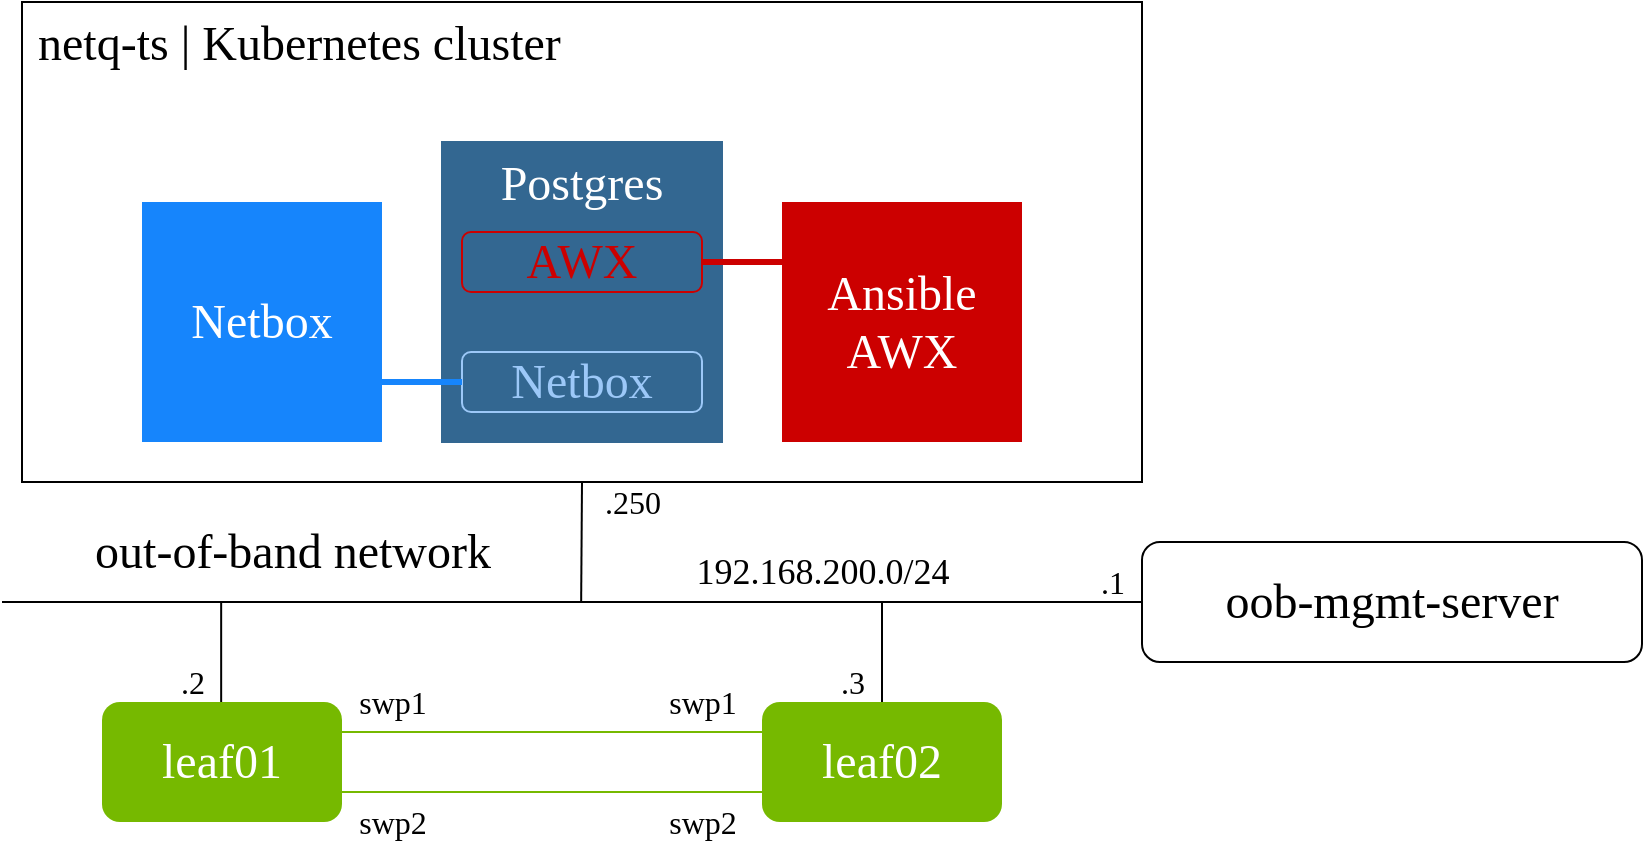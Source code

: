 <mxfile version="14.9.6" type="device" pages="2"><diagram id="iK7EoxDJcCFcd9ORBrbY" name="deployment"><mxGraphModel dx="1088" dy="968" grid="1" gridSize="10" guides="1" tooltips="1" connect="1" arrows="1" fold="1" page="1" pageScale="1" pageWidth="1169" pageHeight="827" math="0" shadow="0"><root><mxCell id="0"/><mxCell id="1" parent="0"/><mxCell id="o1elhRiz0W3wyAxAIENU-14" value="&amp;nbsp;netq-ts | Kubernetes cluster" style="rounded=0;whiteSpace=wrap;html=1;fontFamily=Montserrat;fontSource=https%3A%2F%2Ffonts.googleapis.com%2Fcss%3Ffamily%3DMontserrat;fontSize=24;fillColor=none;verticalAlign=top;align=left;" parent="1" vertex="1"><mxGeometry x="210" y="100" width="560" height="240" as="geometry"/></mxCell><mxCell id="o1elhRiz0W3wyAxAIENU-5" value="Netbox" style="rounded=0;whiteSpace=wrap;html=1;fontFamily=Montserrat;fontSource=https%3A%2F%2Ffonts.googleapis.com%2Fcss%3Ffamily%3DMontserrat;fontSize=24;fontColor=#FFFFFF;fillColor=#1685FC;strokeColor=none;" parent="1" vertex="1"><mxGeometry x="270" y="200" width="120" height="120" as="geometry"/></mxCell><mxCell id="o1elhRiz0W3wyAxAIENU-6" value="Postgres" style="rounded=0;whiteSpace=wrap;html=1;fontFamily=Montserrat;fontSource=https%3A%2F%2Ffonts.googleapis.com%2Fcss%3Ffamily%3DMontserrat;fontSize=24;verticalAlign=top;strokeColor=#336791;fillColor=#336791;fontColor=#FFFFFF;" parent="1" vertex="1"><mxGeometry x="420" y="170" width="140" height="150" as="geometry"/></mxCell><mxCell id="o1elhRiz0W3wyAxAIENU-7" value="Ansible AWX" style="rounded=0;whiteSpace=wrap;html=1;fontFamily=Montserrat;fontSource=https%3A%2F%2Ffonts.googleapis.com%2Fcss%3Ffamily%3DMontserrat;fontSize=24;fillColor=#CC0000;strokeColor=none;fontColor=#FFFFFF;" parent="1" vertex="1"><mxGeometry x="590" y="200" width="120" height="120" as="geometry"/></mxCell><mxCell id="o1elhRiz0W3wyAxAIENU-8" value="Netbox" style="rounded=1;whiteSpace=wrap;html=1;fontFamily=Montserrat;fontSource=https%3A%2F%2Ffonts.googleapis.com%2Fcss%3Ffamily%3DMontserrat;fontSize=24;fillColor=none;fontColor=#9CC8F8;strokeColor=#9CC8F8;" parent="1" vertex="1"><mxGeometry x="430" y="275" width="120" height="30" as="geometry"/></mxCell><mxCell id="o1elhRiz0W3wyAxAIENU-9" value="AWX" style="rounded=1;whiteSpace=wrap;html=1;fontFamily=Montserrat;fontSource=https%3A%2F%2Ffonts.googleapis.com%2Fcss%3Ffamily%3DMontserrat;fontSize=24;strokeColor=#CC0000;fillColor=none;fontColor=#CC0000;" parent="1" vertex="1"><mxGeometry x="430" y="215" width="120" height="30" as="geometry"/></mxCell><mxCell id="o1elhRiz0W3wyAxAIENU-11" value="" style="endArrow=none;html=1;fontFamily=Montserrat;fontSource=https%3A%2F%2Ffonts.googleapis.com%2Fcss%3Ffamily%3DMontserrat;fontSize=24;fontColor=#FFFFFF;entryX=0;entryY=0.25;entryDx=0;entryDy=0;exitX=1;exitY=0.5;exitDx=0;exitDy=0;strokeColor=#CC0000;strokeWidth=3;" parent="1" source="o1elhRiz0W3wyAxAIENU-9" target="o1elhRiz0W3wyAxAIENU-7" edge="1"><mxGeometry width="50" height="50" relative="1" as="geometry"><mxPoint x="490" y="300" as="sourcePoint"/><mxPoint x="540" y="250" as="targetPoint"/></mxGeometry></mxCell><mxCell id="o1elhRiz0W3wyAxAIENU-12" value="" style="endArrow=none;html=1;fontFamily=Montserrat;fontSource=https%3A%2F%2Ffonts.googleapis.com%2Fcss%3Ffamily%3DMontserrat;fontSize=24;fontColor=#FFFFFF;entryX=0;entryY=0.5;entryDx=0;entryDy=0;exitX=1;exitY=0.75;exitDx=0;exitDy=0;strokeColor=#1685FC;strokeWidth=3;" parent="1" source="o1elhRiz0W3wyAxAIENU-5" target="o1elhRiz0W3wyAxAIENU-8" edge="1"><mxGeometry width="50" height="50" relative="1" as="geometry"><mxPoint x="380" y="264.76" as="sourcePoint"/><mxPoint x="420" y="264.76" as="targetPoint"/></mxGeometry></mxCell><mxCell id="o1elhRiz0W3wyAxAIENU-15" value="leaf01" style="rounded=1;whiteSpace=wrap;html=1;fontFamily=Montserrat;fontSource=https%3A%2F%2Ffonts.googleapis.com%2Fcss%3Ffamily%3DMontserrat;fontSize=24;align=center;verticalAlign=middle;fillColor=#76B900;strokeColor=none;fontColor=#FFFFFF;" parent="1" vertex="1"><mxGeometry x="250" y="450" width="120" height="60" as="geometry"/></mxCell><mxCell id="o1elhRiz0W3wyAxAIENU-16" value="leaf02" style="rounded=1;whiteSpace=wrap;html=1;fontFamily=Montserrat;fontSource=https%3A%2F%2Ffonts.googleapis.com%2Fcss%3Ffamily%3DMontserrat;fontSize=24;fontColor=#FFFFFF;strokeColor=none;fillColor=#76B900;align=center;verticalAlign=middle;" parent="1" vertex="1"><mxGeometry x="580" y="450" width="120" height="60" as="geometry"/></mxCell><mxCell id="o1elhRiz0W3wyAxAIENU-17" value="" style="endArrow=none;html=1;fontFamily=Montserrat;fontSource=https%3A%2F%2Ffonts.googleapis.com%2Fcss%3Ffamily%3DMontserrat;fontSize=24;fontColor=#000000;entryX=0;entryY=0.5;entryDx=0;entryDy=0;" parent="1" target="o1elhRiz0W3wyAxAIENU-29" edge="1"><mxGeometry width="50" height="50" relative="1" as="geometry"><mxPoint x="200" y="400" as="sourcePoint"/><mxPoint x="760" y="400" as="targetPoint"/></mxGeometry></mxCell><mxCell id="o1elhRiz0W3wyAxAIENU-18" value="" style="endArrow=none;html=1;fontFamily=Montserrat;fontSource=https%3A%2F%2Ffonts.googleapis.com%2Fcss%3Ffamily%3DMontserrat;fontSize=24;fontColor=#000000;entryX=0.5;entryY=0;entryDx=0;entryDy=0;" parent="1" target="o1elhRiz0W3wyAxAIENU-16" edge="1"><mxGeometry width="50" height="50" relative="1" as="geometry"><mxPoint x="640" y="400" as="sourcePoint"/><mxPoint x="770" y="410" as="targetPoint"/></mxGeometry></mxCell><mxCell id="o1elhRiz0W3wyAxAIENU-19" value="" style="endArrow=none;html=1;fontFamily=Montserrat;fontSource=https%3A%2F%2Ffonts.googleapis.com%2Fcss%3Ffamily%3DMontserrat;fontSize=24;fontColor=#000000;entryX=0.5;entryY=0;entryDx=0;entryDy=0;" parent="1" edge="1"><mxGeometry width="50" height="50" relative="1" as="geometry"><mxPoint x="309.58" y="400" as="sourcePoint"/><mxPoint x="309.58" y="450" as="targetPoint"/></mxGeometry></mxCell><mxCell id="o1elhRiz0W3wyAxAIENU-20" value="" style="endArrow=none;html=1;fontFamily=Montserrat;fontSource=https%3A%2F%2Ffonts.googleapis.com%2Fcss%3Ffamily%3DMontserrat;fontSize=24;fontColor=#000000;entryX=0.5;entryY=0;entryDx=0;entryDy=0;exitX=0.5;exitY=1;exitDx=0;exitDy=0;" parent="1" source="o1elhRiz0W3wyAxAIENU-14" edge="1"><mxGeometry width="50" height="50" relative="1" as="geometry"><mxPoint x="489.58" y="350" as="sourcePoint"/><mxPoint x="489.58" y="400" as="targetPoint"/></mxGeometry></mxCell><mxCell id="o1elhRiz0W3wyAxAIENU-21" value="out-of-band network" style="text;html=1;align=center;verticalAlign=middle;resizable=0;points=[];autosize=1;fontSize=24;fontFamily=Montserrat;fontColor=#000000;rounded=1;dashed=1;" parent="1" vertex="1"><mxGeometry x="210" y="360" width="270" height="30" as="geometry"/></mxCell><mxCell id="o1elhRiz0W3wyAxAIENU-22" value="" style="endArrow=none;html=1;fontFamily=Montserrat;fontSource=https%3A%2F%2Ffonts.googleapis.com%2Fcss%3Ffamily%3DMontserrat;fontSize=24;fontColor=#FFFFFF;exitX=1;exitY=0.25;exitDx=0;exitDy=0;entryX=0;entryY=0.25;entryDx=0;entryDy=0;strokeColor=#76B900;" parent="1" source="o1elhRiz0W3wyAxAIENU-15" target="o1elhRiz0W3wyAxAIENU-16" edge="1"><mxGeometry width="50" height="50" relative="1" as="geometry"><mxPoint x="490" y="270" as="sourcePoint"/><mxPoint x="540" y="220" as="targetPoint"/></mxGeometry></mxCell><mxCell id="o1elhRiz0W3wyAxAIENU-23" value="" style="endArrow=none;html=1;fontFamily=Montserrat;fontSource=https%3A%2F%2Ffonts.googleapis.com%2Fcss%3Ffamily%3DMontserrat;fontSize=24;fontColor=#FFFFFF;exitX=1;exitY=0.75;exitDx=0;exitDy=0;entryX=0;entryY=0.75;entryDx=0;entryDy=0;strokeColor=#76B900;" parent="1" source="o1elhRiz0W3wyAxAIENU-15" target="o1elhRiz0W3wyAxAIENU-16" edge="1"><mxGeometry width="50" height="50" relative="1" as="geometry"><mxPoint x="380" y="475" as="sourcePoint"/><mxPoint x="590" y="475" as="targetPoint"/></mxGeometry></mxCell><mxCell id="o1elhRiz0W3wyAxAIENU-24" value="swp1" style="text;html=1;align=center;verticalAlign=middle;resizable=0;points=[];autosize=1;strokeColor=none;fontSize=16;fontFamily=Montserrat;" parent="1" vertex="1"><mxGeometry x="370" y="440" width="50" height="20" as="geometry"/></mxCell><mxCell id="o1elhRiz0W3wyAxAIENU-25" value="swp2" style="text;html=1;align=center;verticalAlign=middle;resizable=0;points=[];autosize=1;strokeColor=none;fontSize=16;fontFamily=Montserrat;" parent="1" vertex="1"><mxGeometry x="365" y="500" width="60" height="20" as="geometry"/></mxCell><mxCell id="o1elhRiz0W3wyAxAIENU-26" value="swp1" style="text;html=1;align=center;verticalAlign=middle;resizable=0;points=[];autosize=1;strokeColor=none;fontSize=16;fontFamily=Montserrat;" parent="1" vertex="1"><mxGeometry x="525" y="440" width="50" height="20" as="geometry"/></mxCell><mxCell id="o1elhRiz0W3wyAxAIENU-27" value="swp2" style="text;html=1;align=center;verticalAlign=middle;resizable=0;points=[];autosize=1;strokeColor=none;fontSize=16;fontFamily=Montserrat;" parent="1" vertex="1"><mxGeometry x="520" y="500" width="60" height="20" as="geometry"/></mxCell><mxCell id="o1elhRiz0W3wyAxAIENU-29" value="oob-mgmt-server" style="rounded=1;whiteSpace=wrap;html=1;fontFamily=Montserrat;fontSource=https%3A%2F%2Ffonts.googleapis.com%2Fcss%3Ffamily%3DMontserrat;fontSize=24;align=center;verticalAlign=middle;fillColor=none;" parent="1" vertex="1"><mxGeometry x="770" y="370" width="250" height="60" as="geometry"/></mxCell><mxCell id="o1elhRiz0W3wyAxAIENU-30" value="192.168.200.0/24" style="text;html=1;align=center;verticalAlign=middle;resizable=0;points=[];autosize=1;strokeColor=none;fontSize=18;fontFamily=Montserrat;fontColor=#000000;" parent="1" vertex="1"><mxGeometry x="530" y="370" width="160" height="30" as="geometry"/></mxCell><mxCell id="o1elhRiz0W3wyAxAIENU-31" value=".2" style="text;html=1;align=center;verticalAlign=middle;resizable=0;points=[];autosize=1;strokeColor=none;fontSize=16;fontFamily=Montserrat;" parent="1" vertex="1"><mxGeometry x="280" y="430" width="30" height="20" as="geometry"/></mxCell><mxCell id="o1elhRiz0W3wyAxAIENU-32" value=".3" style="text;html=1;align=center;verticalAlign=middle;resizable=0;points=[];autosize=1;strokeColor=none;fontSize=16;fontFamily=Montserrat;" parent="1" vertex="1"><mxGeometry x="610" y="430" width="30" height="20" as="geometry"/></mxCell><mxCell id="o1elhRiz0W3wyAxAIENU-33" value=".1" style="text;html=1;align=center;verticalAlign=middle;resizable=0;points=[];autosize=1;strokeColor=none;fontSize=16;fontFamily=Montserrat;" parent="1" vertex="1"><mxGeometry x="745" y="380" width="20" height="20" as="geometry"/></mxCell><mxCell id="o1elhRiz0W3wyAxAIENU-36" value=".250" style="text;html=1;align=center;verticalAlign=middle;resizable=0;points=[];autosize=1;strokeColor=none;fontSize=16;fontFamily=Montserrat;" parent="1" vertex="1"><mxGeometry x="490" y="340" width="50" height="20" as="geometry"/></mxCell></root></mxGraphModel></diagram><diagram id="PlpZc69JWcXztuXYewv4" name="logical"><mxGraphModel dx="750" dy="668" grid="1" gridSize="10" guides="1" tooltips="1" connect="1" arrows="1" fold="1" page="1" pageScale="1" pageWidth="1169" pageHeight="827" math="0" shadow="0"><root><mxCell id="nCrLJRlQc6UhNs_N-Xip-0"/><mxCell id="nCrLJRlQc6UhNs_N-Xip-1" parent="nCrLJRlQc6UhNs_N-Xip-0"/><mxCell id="j-B4t8zv90b9acx02EUp-0" value="Ansible AWX" style="rounded=0;whiteSpace=wrap;html=1;fontFamily=Montserrat;fontSource=https%3A%2F%2Ffonts.googleapis.com%2Fcss%3Ffamily%3DMontserrat;fontSize=24;strokeColor=#CC0000;fillColor=none;fontColor=#CC0000;verticalAlign=top;" vertex="1" parent="nCrLJRlQc6UhNs_N-Xip-1"><mxGeometry x="290" y="160" width="210" height="250" as="geometry"/></mxCell><mxCell id="ZQO5AeKFMEnbObz3P6rz-13" value="Playbooks" style="rounded=1;whiteSpace=wrap;html=1;fontFamily=Montserrat;fontSource=https%3A%2F%2Ffonts.googleapis.com%2Fcss%3Ffamily%3DMontserrat;fontSize=16;fillColor=none;arcSize=7;verticalAlign=bottom;" vertex="1" parent="nCrLJRlQc6UhNs_N-Xip-1"><mxGeometry x="320" y="205" width="150" height="195" as="geometry"/></mxCell><mxCell id="u_bmmAYbhsyDe88nq4VD-0" value="Netbox" style="rounded=0;whiteSpace=wrap;html=1;fontFamily=Montserrat;fontSource=https%3A%2F%2Ffonts.googleapis.com%2Fcss%3Ffamily%3DMontserrat;fontSize=24;strokeColor=#1685FC;fillColor=none;fontColor=#1685FC;verticalAlign=top;" vertex="1" parent="nCrLJRlQc6UhNs_N-Xip-1"><mxGeometry x="585" y="180" width="230" height="230" as="geometry"/></mxCell><mxCell id="u_bmmAYbhsyDe88nq4VD-1" value="" style="endArrow=open;html=1;fontColor=#1685FC;entryX=1;entryY=0.5;entryDx=0;entryDy=0;exitX=0;exitY=0.25;exitDx=0;exitDy=0;strokeColor=#1685FC;endFill=0;" edge="1" parent="nCrLJRlQc6UhNs_N-Xip-1" source="u_bmmAYbhsyDe88nq4VD-0" target="ZQO5AeKFMEnbObz3P6rz-4"><mxGeometry width="50" height="50" relative="1" as="geometry"><mxPoint x="530" y="520" as="sourcePoint"/><mxPoint x="580" y="470" as="targetPoint"/></mxGeometry></mxCell><mxCell id="u_bmmAYbhsyDe88nq4VD-2" value="" style="endArrow=open;html=1;fontColor=#1685FC;entryX=1;entryY=0.5;entryDx=0;entryDy=0;exitX=0;exitY=0.5;exitDx=0;exitDy=0;strokeColor=#1685FC;endFill=0;" edge="1" parent="nCrLJRlQc6UhNs_N-Xip-1" source="u_bmmAYbhsyDe88nq4VD-0" target="ZQO5AeKFMEnbObz3P6rz-11"><mxGeometry width="50" height="50" relative="1" as="geometry"><mxPoint x="660" y="247.5" as="sourcePoint"/><mxPoint x="480" y="247.5" as="targetPoint"/></mxGeometry></mxCell><mxCell id="u_bmmAYbhsyDe88nq4VD-3" value="" style="endArrow=open;html=1;fontColor=#1685FC;entryX=1;entryY=0.5;entryDx=0;entryDy=0;exitX=0;exitY=0.75;exitDx=0;exitDy=0;strokeColor=#1685FC;endFill=0;" edge="1" parent="nCrLJRlQc6UhNs_N-Xip-1" source="u_bmmAYbhsyDe88nq4VD-0" target="ZQO5AeKFMEnbObz3P6rz-12"><mxGeometry width="50" height="50" relative="1" as="geometry"><mxPoint x="660" y="305" as="sourcePoint"/><mxPoint x="480" y="305" as="targetPoint"/></mxGeometry></mxCell><mxCell id="ZQO5AeKFMEnbObz3P6rz-0" value="leaf01" style="rounded=1;whiteSpace=wrap;html=1;fontFamily=Montserrat;fontSource=https%3A%2F%2Ffonts.googleapis.com%2Fcss%3Ffamily%3DMontserrat;fontSize=24;align=center;verticalAlign=middle;fillColor=#76B900;strokeColor=none;fontColor=#FFFFFF;" vertex="1" parent="nCrLJRlQc6UhNs_N-Xip-1"><mxGeometry x="250" y="470" width="120" height="60" as="geometry"/></mxCell><mxCell id="ZQO5AeKFMEnbObz3P6rz-1" value="leaf02" style="rounded=1;whiteSpace=wrap;html=1;fontFamily=Montserrat;fontSource=https%3A%2F%2Ffonts.googleapis.com%2Fcss%3Ffamily%3DMontserrat;fontSize=24;fontColor=#FFFFFF;strokeColor=none;fillColor=#76B900;align=center;verticalAlign=middle;" vertex="1" parent="nCrLJRlQc6UhNs_N-Xip-1"><mxGeometry x="420" y="470" width="120" height="60" as="geometry"/></mxCell><mxCell id="ZQO5AeKFMEnbObz3P6rz-2" value="" style="endArrow=classic;html=1;fontColor=#1685FC;entryX=0.5;entryY=0;entryDx=0;entryDy=0;exitX=0.25;exitY=1;exitDx=0;exitDy=0;" edge="1" parent="nCrLJRlQc6UhNs_N-Xip-1" source="ZQO5AeKFMEnbObz3P6rz-13" target="ZQO5AeKFMEnbObz3P6rz-0"><mxGeometry width="50" height="50" relative="1" as="geometry"><mxPoint x="660" y="362.5" as="sourcePoint"/><mxPoint x="480" y="362.5" as="targetPoint"/></mxGeometry></mxCell><mxCell id="ZQO5AeKFMEnbObz3P6rz-3" value="" style="endArrow=classic;html=1;fontColor=#1685FC;entryX=0.5;entryY=0;entryDx=0;entryDy=0;exitX=0.75;exitY=1;exitDx=0;exitDy=0;" edge="1" parent="nCrLJRlQc6UhNs_N-Xip-1" source="ZQO5AeKFMEnbObz3P6rz-13" target="ZQO5AeKFMEnbObz3P6rz-1"><mxGeometry width="50" height="50" relative="1" as="geometry"><mxPoint x="345" y="420" as="sourcePoint"/><mxPoint x="320" y="480" as="targetPoint"/></mxGeometry></mxCell><mxCell id="ZQO5AeKFMEnbObz3P6rz-4" value="Inventory" style="rounded=1;whiteSpace=wrap;html=1;fontFamily=Montserrat;fontSource=https%3A%2F%2Ffonts.googleapis.com%2Fcss%3Ffamily%3DMontserrat;fontSize=16;strokeColor=#1685FC;fillColor=none;fontColor=#1685FC;" vertex="1" parent="nCrLJRlQc6UhNs_N-Xip-1"><mxGeometry x="330" y="217" width="125" height="40" as="geometry"/></mxCell><mxCell id="ZQO5AeKFMEnbObz3P6rz-5" value="192.168.200.0/24" style="rounded=1;whiteSpace=wrap;html=1;fontFamily=Montserrat;fontSource=https%3A%2F%2Ffonts.googleapis.com%2Fcss%3Ffamily%3DMontserrat;fontSize=16;align=center;verticalAlign=middle;strokeColor=#76B900;fillColor=none;fontColor=#76B900;" vertex="1" parent="nCrLJRlQc6UhNs_N-Xip-1"><mxGeometry x="615" y="320" width="180" height="40" as="geometry"/></mxCell><mxCell id="ZQO5AeKFMEnbObz3P6rz-6" value="leaf02" style="rounded=1;whiteSpace=wrap;html=1;fontFamily=Montserrat;fontSource=https%3A%2F%2Ffonts.googleapis.com%2Fcss%3Ffamily%3DMontserrat;fontSize=16;align=center;verticalAlign=middle;strokeColor=#76B900;fillColor=none;fontColor=#76B900;" vertex="1" parent="nCrLJRlQc6UhNs_N-Xip-1"><mxGeometry x="715" y="260" width="80" height="40" as="geometry"/></mxCell><mxCell id="ZQO5AeKFMEnbObz3P6rz-8" style="edgeStyle=orthogonalEdgeStyle;rounded=0;orthogonalLoop=1;jettySize=auto;html=1;exitX=1;exitY=0.5;exitDx=0;exitDy=0;fontSize=16;fontColor=#76B900;endArrow=none;endFill=0;strokeColor=#76B900;" edge="1" parent="nCrLJRlQc6UhNs_N-Xip-1" source="ZQO5AeKFMEnbObz3P6rz-7" target="ZQO5AeKFMEnbObz3P6rz-6"><mxGeometry relative="1" as="geometry"/></mxCell><mxCell id="ZQO5AeKFMEnbObz3P6rz-7" value="leaf01" style="rounded=1;whiteSpace=wrap;html=1;fontFamily=Montserrat;fontSource=https%3A%2F%2Ffonts.googleapis.com%2Fcss%3Ffamily%3DMontserrat;fontSize=16;align=center;verticalAlign=middle;strokeColor=#76B900;fillColor=none;fontColor=#76B900;" vertex="1" parent="nCrLJRlQc6UhNs_N-Xip-1"><mxGeometry x="615" y="260" width="80" height="40" as="geometry"/></mxCell><mxCell id="ZQO5AeKFMEnbObz3P6rz-9" style="edgeStyle=orthogonalEdgeStyle;rounded=0;orthogonalLoop=1;jettySize=auto;html=1;exitX=0.5;exitY=1;exitDx=0;exitDy=0;fontSize=16;fontColor=#76B900;endArrow=none;endFill=0;strokeColor=#76B900;entryX=0.25;entryY=0;entryDx=0;entryDy=0;" edge="1" parent="nCrLJRlQc6UhNs_N-Xip-1" source="ZQO5AeKFMEnbObz3P6rz-7" target="ZQO5AeKFMEnbObz3P6rz-5"><mxGeometry relative="1" as="geometry"><mxPoint x="705" y="290" as="sourcePoint"/><mxPoint x="655" y="320" as="targetPoint"/></mxGeometry></mxCell><mxCell id="ZQO5AeKFMEnbObz3P6rz-10" style="edgeStyle=orthogonalEdgeStyle;rounded=0;orthogonalLoop=1;jettySize=auto;html=1;exitX=0.5;exitY=1;exitDx=0;exitDy=0;fontSize=16;fontColor=#76B900;endArrow=none;endFill=0;strokeColor=#76B900;entryX=0.75;entryY=0;entryDx=0;entryDy=0;" edge="1" parent="nCrLJRlQc6UhNs_N-Xip-1" source="ZQO5AeKFMEnbObz3P6rz-6" target="ZQO5AeKFMEnbObz3P6rz-5"><mxGeometry relative="1" as="geometry"><mxPoint x="665" y="310" as="sourcePoint"/><mxPoint x="665" y="330" as="targetPoint"/></mxGeometry></mxCell><mxCell id="ZQO5AeKFMEnbObz3P6rz-11" value="Devices | IPs" style="rounded=1;whiteSpace=wrap;html=1;fontFamily=Montserrat;fontSource=https%3A%2F%2Ffonts.googleapis.com%2Fcss%3Ffamily%3DMontserrat;fontSize=16;strokeColor=#1685FC;fillColor=none;fontColor=#1685FC;" vertex="1" parent="nCrLJRlQc6UhNs_N-Xip-1"><mxGeometry x="330" y="275" width="127.5" height="40" as="geometry"/></mxCell><mxCell id="ZQO5AeKFMEnbObz3P6rz-12" value="Config Context" style="rounded=1;whiteSpace=wrap;html=1;fontFamily=Montserrat;fontSource=https%3A%2F%2Ffonts.googleapis.com%2Fcss%3Ffamily%3DMontserrat;fontSize=16;strokeColor=#1685FC;fillColor=none;fontColor=#1685FC;" vertex="1" parent="nCrLJRlQc6UhNs_N-Xip-1"><mxGeometry x="330" y="332" width="127.5" height="40" as="geometry"/></mxCell></root></mxGraphModel></diagram></mxfile>